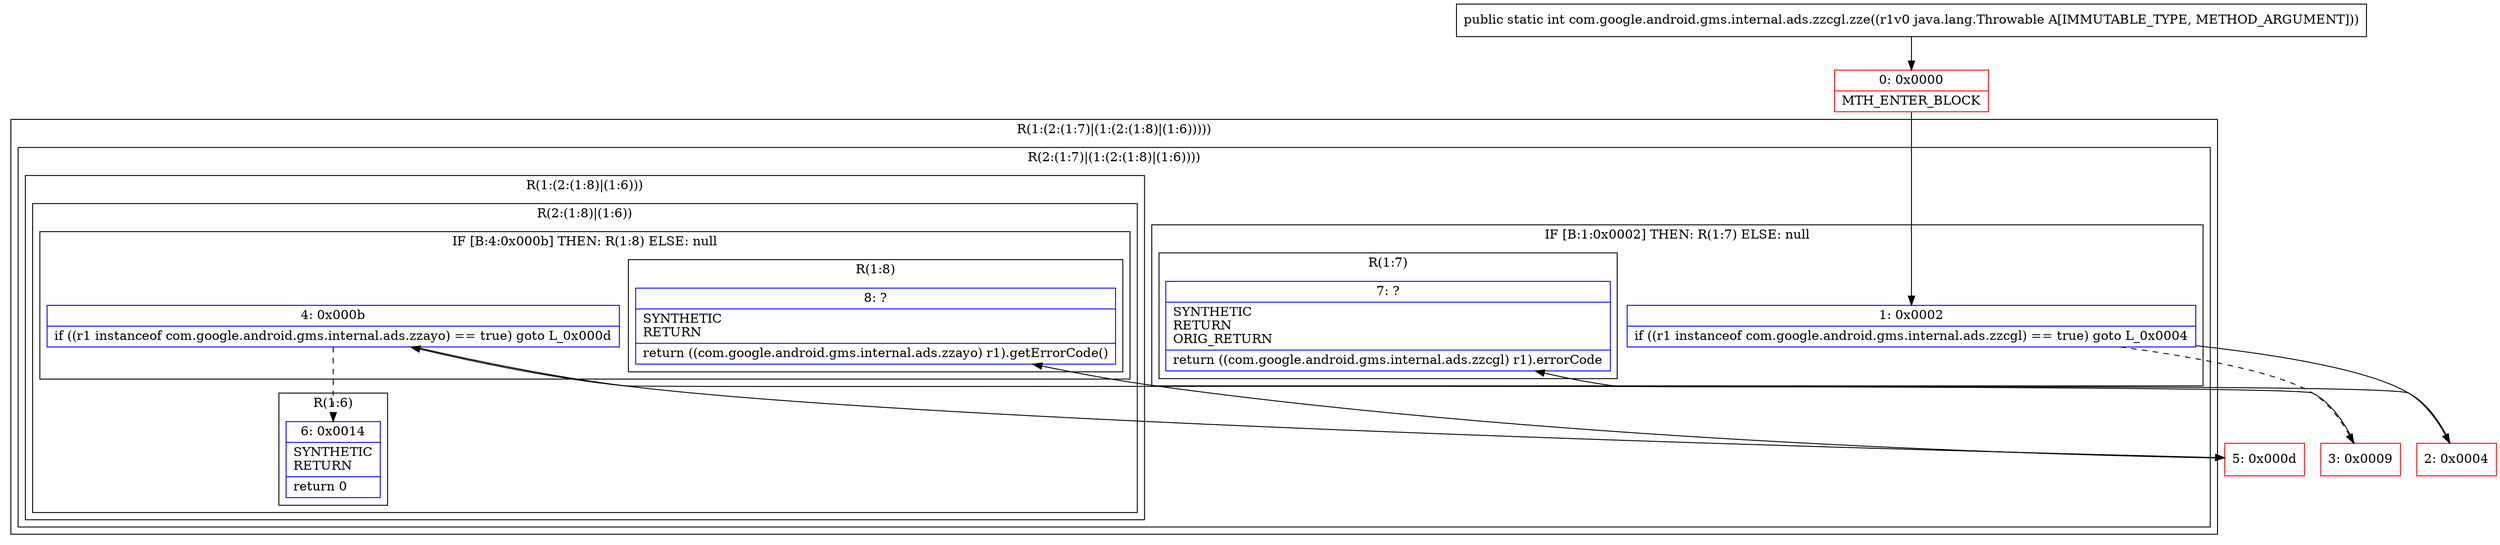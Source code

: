 digraph "CFG forcom.google.android.gms.internal.ads.zzcgl.zze(Ljava\/lang\/Throwable;)I" {
subgraph cluster_Region_1350239584 {
label = "R(1:(2:(1:7)|(1:(2:(1:8)|(1:6)))))";
node [shape=record,color=blue];
subgraph cluster_Region_1702534205 {
label = "R(2:(1:7)|(1:(2:(1:8)|(1:6))))";
node [shape=record,color=blue];
subgraph cluster_IfRegion_1577227106 {
label = "IF [B:1:0x0002] THEN: R(1:7) ELSE: null";
node [shape=record,color=blue];
Node_1 [shape=record,label="{1\:\ 0x0002|if ((r1 instanceof com.google.android.gms.internal.ads.zzcgl) == true) goto L_0x0004\l}"];
subgraph cluster_Region_2080342587 {
label = "R(1:7)";
node [shape=record,color=blue];
Node_7 [shape=record,label="{7\:\ ?|SYNTHETIC\lRETURN\lORIG_RETURN\l|return ((com.google.android.gms.internal.ads.zzcgl) r1).errorCode\l}"];
}
}
subgraph cluster_Region_1931991073 {
label = "R(1:(2:(1:8)|(1:6)))";
node [shape=record,color=blue];
subgraph cluster_Region_1116547340 {
label = "R(2:(1:8)|(1:6))";
node [shape=record,color=blue];
subgraph cluster_IfRegion_140389308 {
label = "IF [B:4:0x000b] THEN: R(1:8) ELSE: null";
node [shape=record,color=blue];
Node_4 [shape=record,label="{4\:\ 0x000b|if ((r1 instanceof com.google.android.gms.internal.ads.zzayo) == true) goto L_0x000d\l}"];
subgraph cluster_Region_255299286 {
label = "R(1:8)";
node [shape=record,color=blue];
Node_8 [shape=record,label="{8\:\ ?|SYNTHETIC\lRETURN\l|return ((com.google.android.gms.internal.ads.zzayo) r1).getErrorCode()\l}"];
}
}
subgraph cluster_Region_1109178817 {
label = "R(1:6)";
node [shape=record,color=blue];
Node_6 [shape=record,label="{6\:\ 0x0014|SYNTHETIC\lRETURN\l|return 0\l}"];
}
}
}
}
}
Node_0 [shape=record,color=red,label="{0\:\ 0x0000|MTH_ENTER_BLOCK\l}"];
Node_2 [shape=record,color=red,label="{2\:\ 0x0004}"];
Node_3 [shape=record,color=red,label="{3\:\ 0x0009}"];
Node_5 [shape=record,color=red,label="{5\:\ 0x000d}"];
MethodNode[shape=record,label="{public static int com.google.android.gms.internal.ads.zzcgl.zze((r1v0 java.lang.Throwable A[IMMUTABLE_TYPE, METHOD_ARGUMENT])) }"];
MethodNode -> Node_0;
Node_1 -> Node_2;
Node_1 -> Node_3[style=dashed];
Node_4 -> Node_5;
Node_4 -> Node_6[style=dashed];
Node_0 -> Node_1;
Node_2 -> Node_7;
Node_3 -> Node_4;
Node_5 -> Node_8;
}

